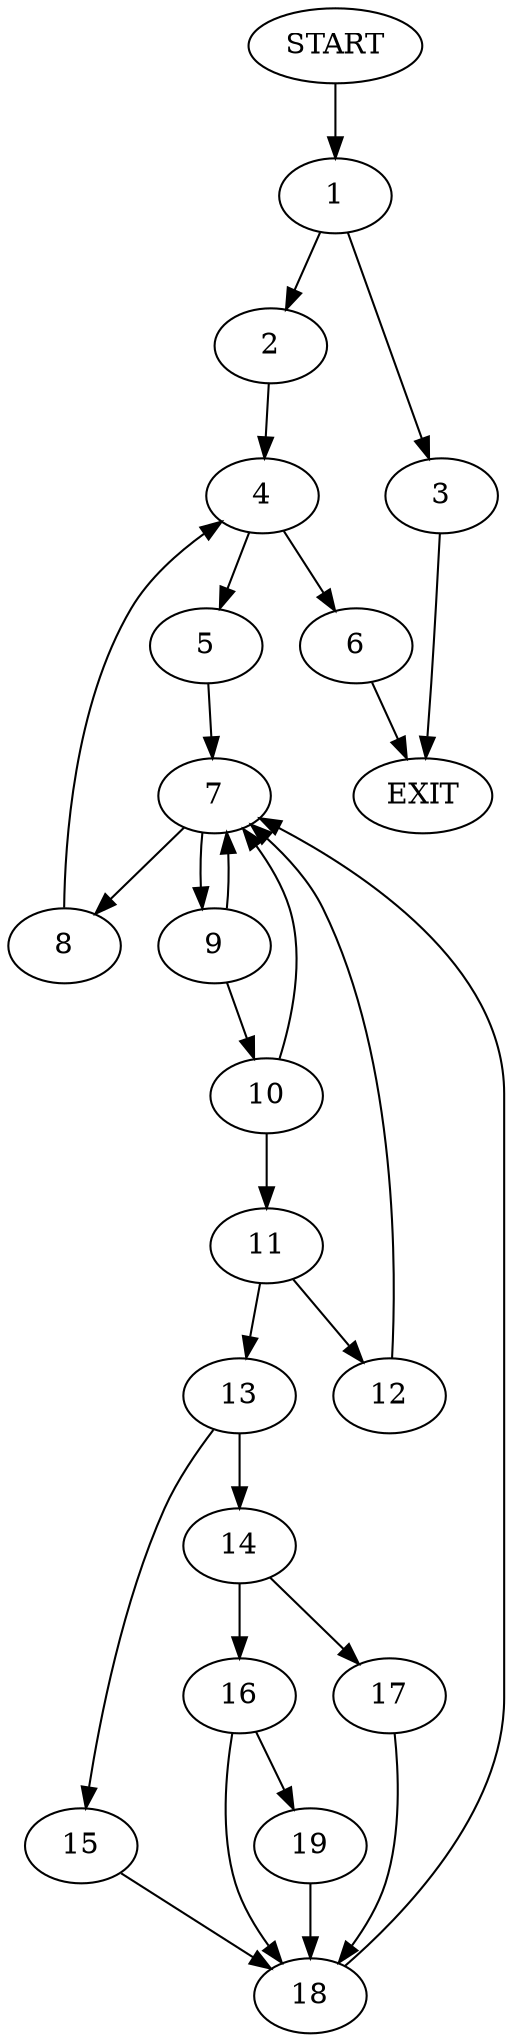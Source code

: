 digraph {
0 [label="START"]
20 [label="EXIT"]
0 -> 1
1 -> 2
1 -> 3
2 -> 4
3 -> 20
4 -> 5
4 -> 6
6 -> 20
5 -> 7
7 -> 8
7 -> 9
8 -> 4
9 -> 7
9 -> 10
10 -> 7
10 -> 11
11 -> 12
11 -> 13
13 -> 14
13 -> 15
12 -> 7
14 -> 16
14 -> 17
15 -> 18
18 -> 7
17 -> 18
16 -> 18
16 -> 19
19 -> 18
}
